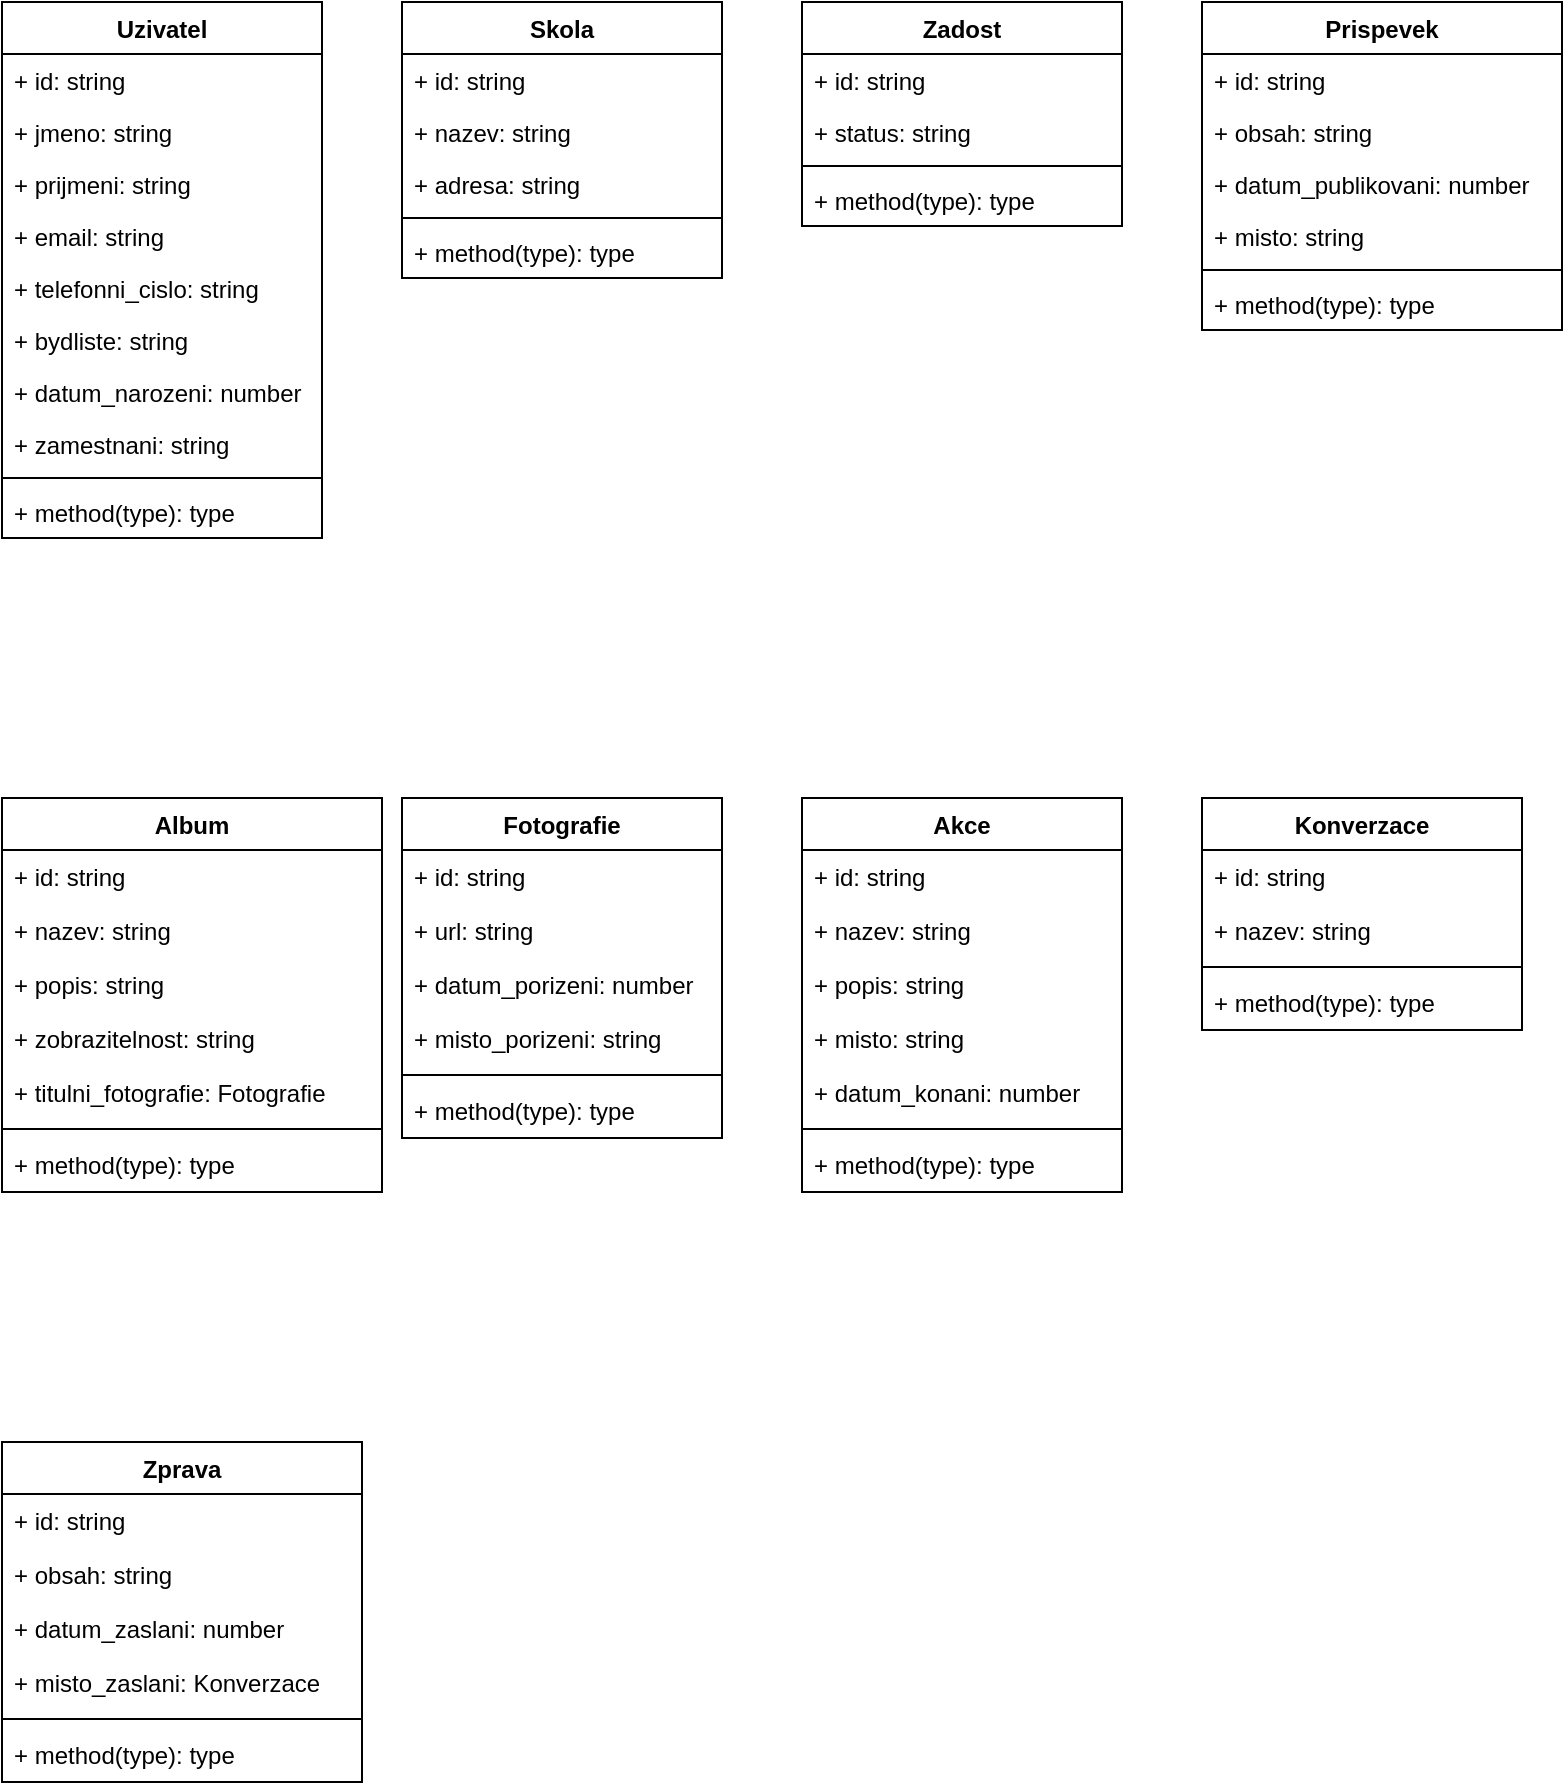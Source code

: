 <mxfile version="20.3.0" type="device"><diagram id="ahfpM7nU-8rFgFRCxepS" name="Stránka-1"><mxGraphModel dx="912" dy="585" grid="1" gridSize="10" guides="1" tooltips="1" connect="1" arrows="1" fold="1" page="1" pageScale="1" pageWidth="827" pageHeight="1169" math="0" shadow="0"><root><mxCell id="0"/><mxCell id="1" parent="0"/><mxCell id="51pEO4y-5-V5X2dyhXa4-27" value="Uzivatel" style="swimlane;fontStyle=1;align=center;verticalAlign=top;childLayout=stackLayout;horizontal=1;startSize=26;horizontalStack=0;resizeParent=1;resizeParentMax=0;resizeLast=0;collapsible=1;marginBottom=0;" vertex="1" parent="1"><mxGeometry x="40" y="120" width="160" height="268" as="geometry"/></mxCell><mxCell id="51pEO4y-5-V5X2dyhXa4-28" value="+ id: string" style="text;strokeColor=none;fillColor=none;align=left;verticalAlign=top;spacingLeft=4;spacingRight=4;overflow=hidden;rotatable=0;points=[[0,0.5],[1,0.5]];portConstraint=eastwest;" vertex="1" parent="51pEO4y-5-V5X2dyhXa4-27"><mxGeometry y="26" width="160" height="26" as="geometry"/></mxCell><mxCell id="51pEO4y-5-V5X2dyhXa4-70" value="+ jmeno: string" style="text;strokeColor=none;fillColor=none;align=left;verticalAlign=top;spacingLeft=4;spacingRight=4;overflow=hidden;rotatable=0;points=[[0,0.5],[1,0.5]];portConstraint=eastwest;" vertex="1" parent="51pEO4y-5-V5X2dyhXa4-27"><mxGeometry y="52" width="160" height="26" as="geometry"/></mxCell><mxCell id="51pEO4y-5-V5X2dyhXa4-63" value="+ prijmeni: string" style="text;strokeColor=none;fillColor=none;align=left;verticalAlign=top;spacingLeft=4;spacingRight=4;overflow=hidden;rotatable=0;points=[[0,0.5],[1,0.5]];portConstraint=eastwest;" vertex="1" parent="51pEO4y-5-V5X2dyhXa4-27"><mxGeometry y="78" width="160" height="26" as="geometry"/></mxCell><mxCell id="51pEO4y-5-V5X2dyhXa4-64" value="+ email: string" style="text;strokeColor=none;fillColor=none;align=left;verticalAlign=top;spacingLeft=4;spacingRight=4;overflow=hidden;rotatable=0;points=[[0,0.5],[1,0.5]];portConstraint=eastwest;" vertex="1" parent="51pEO4y-5-V5X2dyhXa4-27"><mxGeometry y="104" width="160" height="26" as="geometry"/></mxCell><mxCell id="51pEO4y-5-V5X2dyhXa4-65" value="+ telefonni_cislo: string" style="text;strokeColor=none;fillColor=none;align=left;verticalAlign=top;spacingLeft=4;spacingRight=4;overflow=hidden;rotatable=0;points=[[0,0.5],[1,0.5]];portConstraint=eastwest;" vertex="1" parent="51pEO4y-5-V5X2dyhXa4-27"><mxGeometry y="130" width="160" height="26" as="geometry"/></mxCell><mxCell id="51pEO4y-5-V5X2dyhXa4-66" value="+ bydliste: string" style="text;strokeColor=none;fillColor=none;align=left;verticalAlign=top;spacingLeft=4;spacingRight=4;overflow=hidden;rotatable=0;points=[[0,0.5],[1,0.5]];portConstraint=eastwest;" vertex="1" parent="51pEO4y-5-V5X2dyhXa4-27"><mxGeometry y="156" width="160" height="26" as="geometry"/></mxCell><mxCell id="51pEO4y-5-V5X2dyhXa4-67" value="+ datum_narozeni: number" style="text;strokeColor=none;fillColor=none;align=left;verticalAlign=top;spacingLeft=4;spacingRight=4;overflow=hidden;rotatable=0;points=[[0,0.5],[1,0.5]];portConstraint=eastwest;" vertex="1" parent="51pEO4y-5-V5X2dyhXa4-27"><mxGeometry y="182" width="160" height="26" as="geometry"/></mxCell><mxCell id="51pEO4y-5-V5X2dyhXa4-68" value="+ zamestnani: string" style="text;strokeColor=none;fillColor=none;align=left;verticalAlign=top;spacingLeft=4;spacingRight=4;overflow=hidden;rotatable=0;points=[[0,0.5],[1,0.5]];portConstraint=eastwest;" vertex="1" parent="51pEO4y-5-V5X2dyhXa4-27"><mxGeometry y="208" width="160" height="26" as="geometry"/></mxCell><mxCell id="51pEO4y-5-V5X2dyhXa4-29" value="" style="line;strokeWidth=1;fillColor=none;align=left;verticalAlign=middle;spacingTop=-1;spacingLeft=3;spacingRight=3;rotatable=0;labelPosition=right;points=[];portConstraint=eastwest;strokeColor=inherit;" vertex="1" parent="51pEO4y-5-V5X2dyhXa4-27"><mxGeometry y="234" width="160" height="8" as="geometry"/></mxCell><mxCell id="51pEO4y-5-V5X2dyhXa4-30" value="+ method(type): type" style="text;strokeColor=none;fillColor=none;align=left;verticalAlign=top;spacingLeft=4;spacingRight=4;overflow=hidden;rotatable=0;points=[[0,0.5],[1,0.5]];portConstraint=eastwest;" vertex="1" parent="51pEO4y-5-V5X2dyhXa4-27"><mxGeometry y="242" width="160" height="26" as="geometry"/></mxCell><mxCell id="51pEO4y-5-V5X2dyhXa4-31" value="Skola" style="swimlane;fontStyle=1;align=center;verticalAlign=top;childLayout=stackLayout;horizontal=1;startSize=26;horizontalStack=0;resizeParent=1;resizeParentMax=0;resizeLast=0;collapsible=1;marginBottom=0;" vertex="1" parent="1"><mxGeometry x="240" y="120" width="160" height="138" as="geometry"/></mxCell><mxCell id="51pEO4y-5-V5X2dyhXa4-71" value="+ id: string" style="text;strokeColor=none;fillColor=none;align=left;verticalAlign=top;spacingLeft=4;spacingRight=4;overflow=hidden;rotatable=0;points=[[0,0.5],[1,0.5]];portConstraint=eastwest;" vertex="1" parent="51pEO4y-5-V5X2dyhXa4-31"><mxGeometry y="26" width="160" height="26" as="geometry"/></mxCell><mxCell id="51pEO4y-5-V5X2dyhXa4-32" value="+ nazev: string" style="text;strokeColor=none;fillColor=none;align=left;verticalAlign=top;spacingLeft=4;spacingRight=4;overflow=hidden;rotatable=0;points=[[0,0.5],[1,0.5]];portConstraint=eastwest;" vertex="1" parent="51pEO4y-5-V5X2dyhXa4-31"><mxGeometry y="52" width="160" height="26" as="geometry"/></mxCell><mxCell id="51pEO4y-5-V5X2dyhXa4-69" value="+ adresa: string" style="text;strokeColor=none;fillColor=none;align=left;verticalAlign=top;spacingLeft=4;spacingRight=4;overflow=hidden;rotatable=0;points=[[0,0.5],[1,0.5]];portConstraint=eastwest;" vertex="1" parent="51pEO4y-5-V5X2dyhXa4-31"><mxGeometry y="78" width="160" height="26" as="geometry"/></mxCell><mxCell id="51pEO4y-5-V5X2dyhXa4-33" value="" style="line;strokeWidth=1;fillColor=none;align=left;verticalAlign=middle;spacingTop=-1;spacingLeft=3;spacingRight=3;rotatable=0;labelPosition=right;points=[];portConstraint=eastwest;strokeColor=inherit;" vertex="1" parent="51pEO4y-5-V5X2dyhXa4-31"><mxGeometry y="104" width="160" height="8" as="geometry"/></mxCell><mxCell id="51pEO4y-5-V5X2dyhXa4-34" value="+ method(type): type" style="text;strokeColor=none;fillColor=none;align=left;verticalAlign=top;spacingLeft=4;spacingRight=4;overflow=hidden;rotatable=0;points=[[0,0.5],[1,0.5]];portConstraint=eastwest;" vertex="1" parent="51pEO4y-5-V5X2dyhXa4-31"><mxGeometry y="112" width="160" height="26" as="geometry"/></mxCell><mxCell id="51pEO4y-5-V5X2dyhXa4-35" value="Zadost" style="swimlane;fontStyle=1;align=center;verticalAlign=top;childLayout=stackLayout;horizontal=1;startSize=26;horizontalStack=0;resizeParent=1;resizeParentMax=0;resizeLast=0;collapsible=1;marginBottom=0;" vertex="1" parent="1"><mxGeometry x="440" y="120" width="160" height="112" as="geometry"/></mxCell><mxCell id="51pEO4y-5-V5X2dyhXa4-36" value="+ id: string" style="text;strokeColor=none;fillColor=none;align=left;verticalAlign=top;spacingLeft=4;spacingRight=4;overflow=hidden;rotatable=0;points=[[0,0.5],[1,0.5]];portConstraint=eastwest;" vertex="1" parent="51pEO4y-5-V5X2dyhXa4-35"><mxGeometry y="26" width="160" height="26" as="geometry"/></mxCell><mxCell id="51pEO4y-5-V5X2dyhXa4-72" value="+ status: string" style="text;strokeColor=none;fillColor=none;align=left;verticalAlign=top;spacingLeft=4;spacingRight=4;overflow=hidden;rotatable=0;points=[[0,0.5],[1,0.5]];portConstraint=eastwest;" vertex="1" parent="51pEO4y-5-V5X2dyhXa4-35"><mxGeometry y="52" width="160" height="26" as="geometry"/></mxCell><mxCell id="51pEO4y-5-V5X2dyhXa4-37" value="" style="line;strokeWidth=1;fillColor=none;align=left;verticalAlign=middle;spacingTop=-1;spacingLeft=3;spacingRight=3;rotatable=0;labelPosition=right;points=[];portConstraint=eastwest;strokeColor=inherit;" vertex="1" parent="51pEO4y-5-V5X2dyhXa4-35"><mxGeometry y="78" width="160" height="8" as="geometry"/></mxCell><mxCell id="51pEO4y-5-V5X2dyhXa4-38" value="+ method(type): type" style="text;strokeColor=none;fillColor=none;align=left;verticalAlign=top;spacingLeft=4;spacingRight=4;overflow=hidden;rotatable=0;points=[[0,0.5],[1,0.5]];portConstraint=eastwest;" vertex="1" parent="51pEO4y-5-V5X2dyhXa4-35"><mxGeometry y="86" width="160" height="26" as="geometry"/></mxCell><mxCell id="51pEO4y-5-V5X2dyhXa4-39" value="Prispevek" style="swimlane;fontStyle=1;align=center;verticalAlign=top;childLayout=stackLayout;horizontal=1;startSize=26;horizontalStack=0;resizeParent=1;resizeParentMax=0;resizeLast=0;collapsible=1;marginBottom=0;" vertex="1" parent="1"><mxGeometry x="640" y="120" width="180" height="164" as="geometry"/></mxCell><mxCell id="51pEO4y-5-V5X2dyhXa4-40" value="+ id: string" style="text;strokeColor=none;fillColor=none;align=left;verticalAlign=top;spacingLeft=4;spacingRight=4;overflow=hidden;rotatable=0;points=[[0,0.5],[1,0.5]];portConstraint=eastwest;" vertex="1" parent="51pEO4y-5-V5X2dyhXa4-39"><mxGeometry y="26" width="180" height="26" as="geometry"/></mxCell><mxCell id="51pEO4y-5-V5X2dyhXa4-73" value="+ obsah: string" style="text;strokeColor=none;fillColor=none;align=left;verticalAlign=top;spacingLeft=4;spacingRight=4;overflow=hidden;rotatable=0;points=[[0,0.5],[1,0.5]];portConstraint=eastwest;" vertex="1" parent="51pEO4y-5-V5X2dyhXa4-39"><mxGeometry y="52" width="180" height="26" as="geometry"/></mxCell><mxCell id="51pEO4y-5-V5X2dyhXa4-74" value="+ datum_publikovani: number" style="text;strokeColor=none;fillColor=none;align=left;verticalAlign=top;spacingLeft=4;spacingRight=4;overflow=hidden;rotatable=0;points=[[0,0.5],[1,0.5]];portConstraint=eastwest;" vertex="1" parent="51pEO4y-5-V5X2dyhXa4-39"><mxGeometry y="78" width="180" height="26" as="geometry"/></mxCell><mxCell id="51pEO4y-5-V5X2dyhXa4-75" value="+ misto: string" style="text;strokeColor=none;fillColor=none;align=left;verticalAlign=top;spacingLeft=4;spacingRight=4;overflow=hidden;rotatable=0;points=[[0,0.5],[1,0.5]];portConstraint=eastwest;" vertex="1" parent="51pEO4y-5-V5X2dyhXa4-39"><mxGeometry y="104" width="180" height="26" as="geometry"/></mxCell><mxCell id="51pEO4y-5-V5X2dyhXa4-41" value="" style="line;strokeWidth=1;fillColor=none;align=left;verticalAlign=middle;spacingTop=-1;spacingLeft=3;spacingRight=3;rotatable=0;labelPosition=right;points=[];portConstraint=eastwest;strokeColor=inherit;" vertex="1" parent="51pEO4y-5-V5X2dyhXa4-39"><mxGeometry y="130" width="180" height="8" as="geometry"/></mxCell><mxCell id="51pEO4y-5-V5X2dyhXa4-42" value="+ method(type): type" style="text;strokeColor=none;fillColor=none;align=left;verticalAlign=top;spacingLeft=4;spacingRight=4;overflow=hidden;rotatable=0;points=[[0,0.5],[1,0.5]];portConstraint=eastwest;" vertex="1" parent="51pEO4y-5-V5X2dyhXa4-39"><mxGeometry y="138" width="180" height="26" as="geometry"/></mxCell><mxCell id="51pEO4y-5-V5X2dyhXa4-43" value="Album" style="swimlane;fontStyle=1;align=center;verticalAlign=top;childLayout=stackLayout;horizontal=1;startSize=26;horizontalStack=0;resizeParent=1;resizeParentMax=0;resizeLast=0;collapsible=1;marginBottom=0;" vertex="1" parent="1"><mxGeometry x="40" y="518" width="190" height="197" as="geometry"/></mxCell><mxCell id="51pEO4y-5-V5X2dyhXa4-44" value="+ id: string" style="text;strokeColor=none;fillColor=none;align=left;verticalAlign=top;spacingLeft=4;spacingRight=4;overflow=hidden;rotatable=0;points=[[0,0.5],[1,0.5]];portConstraint=eastwest;" vertex="1" parent="51pEO4y-5-V5X2dyhXa4-43"><mxGeometry y="26" width="190" height="27" as="geometry"/></mxCell><mxCell id="51pEO4y-5-V5X2dyhXa4-76" value="+ nazev: string" style="text;strokeColor=none;fillColor=none;align=left;verticalAlign=top;spacingLeft=4;spacingRight=4;overflow=hidden;rotatable=0;points=[[0,0.5],[1,0.5]];portConstraint=eastwest;" vertex="1" parent="51pEO4y-5-V5X2dyhXa4-43"><mxGeometry y="53" width="190" height="27" as="geometry"/></mxCell><mxCell id="51pEO4y-5-V5X2dyhXa4-77" value="+ popis: string" style="text;strokeColor=none;fillColor=none;align=left;verticalAlign=top;spacingLeft=4;spacingRight=4;overflow=hidden;rotatable=0;points=[[0,0.5],[1,0.5]];portConstraint=eastwest;" vertex="1" parent="51pEO4y-5-V5X2dyhXa4-43"><mxGeometry y="80" width="190" height="27" as="geometry"/></mxCell><mxCell id="51pEO4y-5-V5X2dyhXa4-79" value="+ zobrazitelnost: string" style="text;strokeColor=none;fillColor=none;align=left;verticalAlign=top;spacingLeft=4;spacingRight=4;overflow=hidden;rotatable=0;points=[[0,0.5],[1,0.5]];portConstraint=eastwest;" vertex="1" parent="51pEO4y-5-V5X2dyhXa4-43"><mxGeometry y="107" width="190" height="27" as="geometry"/></mxCell><mxCell id="51pEO4y-5-V5X2dyhXa4-80" value="+ titulni_fotografie: Fotografie" style="text;strokeColor=none;fillColor=none;align=left;verticalAlign=top;spacingLeft=4;spacingRight=4;overflow=hidden;rotatable=0;points=[[0,0.5],[1,0.5]];portConstraint=eastwest;" vertex="1" parent="51pEO4y-5-V5X2dyhXa4-43"><mxGeometry y="134" width="190" height="27" as="geometry"/></mxCell><mxCell id="51pEO4y-5-V5X2dyhXa4-45" value="" style="line;strokeWidth=1;fillColor=none;align=left;verticalAlign=middle;spacingTop=-1;spacingLeft=3;spacingRight=3;rotatable=0;labelPosition=right;points=[];portConstraint=eastwest;strokeColor=inherit;" vertex="1" parent="51pEO4y-5-V5X2dyhXa4-43"><mxGeometry y="161" width="190" height="9" as="geometry"/></mxCell><mxCell id="51pEO4y-5-V5X2dyhXa4-46" value="+ method(type): type" style="text;strokeColor=none;fillColor=none;align=left;verticalAlign=top;spacingLeft=4;spacingRight=4;overflow=hidden;rotatable=0;points=[[0,0.5],[1,0.5]];portConstraint=eastwest;" vertex="1" parent="51pEO4y-5-V5X2dyhXa4-43"><mxGeometry y="170" width="190" height="27" as="geometry"/></mxCell><mxCell id="51pEO4y-5-V5X2dyhXa4-47" value="Fotografie" style="swimlane;fontStyle=1;align=center;verticalAlign=top;childLayout=stackLayout;horizontal=1;startSize=26;horizontalStack=0;resizeParent=1;resizeParentMax=0;resizeLast=0;collapsible=1;marginBottom=0;" vertex="1" parent="1"><mxGeometry x="240" y="518" width="160" height="170" as="geometry"/></mxCell><mxCell id="51pEO4y-5-V5X2dyhXa4-48" value="+ id: string" style="text;strokeColor=none;fillColor=none;align=left;verticalAlign=top;spacingLeft=4;spacingRight=4;overflow=hidden;rotatable=0;points=[[0,0.5],[1,0.5]];portConstraint=eastwest;" vertex="1" parent="51pEO4y-5-V5X2dyhXa4-47"><mxGeometry y="26" width="160" height="27" as="geometry"/></mxCell><mxCell id="51pEO4y-5-V5X2dyhXa4-81" value="+ url: string" style="text;strokeColor=none;fillColor=none;align=left;verticalAlign=top;spacingLeft=4;spacingRight=4;overflow=hidden;rotatable=0;points=[[0,0.5],[1,0.5]];portConstraint=eastwest;" vertex="1" parent="51pEO4y-5-V5X2dyhXa4-47"><mxGeometry y="53" width="160" height="27" as="geometry"/></mxCell><mxCell id="51pEO4y-5-V5X2dyhXa4-82" value="+ datum_porizeni: number" style="text;strokeColor=none;fillColor=none;align=left;verticalAlign=top;spacingLeft=4;spacingRight=4;overflow=hidden;rotatable=0;points=[[0,0.5],[1,0.5]];portConstraint=eastwest;" vertex="1" parent="51pEO4y-5-V5X2dyhXa4-47"><mxGeometry y="80" width="160" height="27" as="geometry"/></mxCell><mxCell id="51pEO4y-5-V5X2dyhXa4-83" value="+ misto_porizeni: string" style="text;strokeColor=none;fillColor=none;align=left;verticalAlign=top;spacingLeft=4;spacingRight=4;overflow=hidden;rotatable=0;points=[[0,0.5],[1,0.5]];portConstraint=eastwest;" vertex="1" parent="51pEO4y-5-V5X2dyhXa4-47"><mxGeometry y="107" width="160" height="27" as="geometry"/></mxCell><mxCell id="51pEO4y-5-V5X2dyhXa4-49" value="" style="line;strokeWidth=1;fillColor=none;align=left;verticalAlign=middle;spacingTop=-1;spacingLeft=3;spacingRight=3;rotatable=0;labelPosition=right;points=[];portConstraint=eastwest;strokeColor=inherit;" vertex="1" parent="51pEO4y-5-V5X2dyhXa4-47"><mxGeometry y="134" width="160" height="9" as="geometry"/></mxCell><mxCell id="51pEO4y-5-V5X2dyhXa4-50" value="+ method(type): type" style="text;strokeColor=none;fillColor=none;align=left;verticalAlign=top;spacingLeft=4;spacingRight=4;overflow=hidden;rotatable=0;points=[[0,0.5],[1,0.5]];portConstraint=eastwest;" vertex="1" parent="51pEO4y-5-V5X2dyhXa4-47"><mxGeometry y="143" width="160" height="27" as="geometry"/></mxCell><mxCell id="51pEO4y-5-V5X2dyhXa4-51" value="Akce" style="swimlane;fontStyle=1;align=center;verticalAlign=top;childLayout=stackLayout;horizontal=1;startSize=26;horizontalStack=0;resizeParent=1;resizeParentMax=0;resizeLast=0;collapsible=1;marginBottom=0;" vertex="1" parent="1"><mxGeometry x="440" y="518" width="160" height="197" as="geometry"/></mxCell><mxCell id="51pEO4y-5-V5X2dyhXa4-52" value="+ id: string" style="text;strokeColor=none;fillColor=none;align=left;verticalAlign=top;spacingLeft=4;spacingRight=4;overflow=hidden;rotatable=0;points=[[0,0.5],[1,0.5]];portConstraint=eastwest;" vertex="1" parent="51pEO4y-5-V5X2dyhXa4-51"><mxGeometry y="26" width="160" height="27" as="geometry"/></mxCell><mxCell id="51pEO4y-5-V5X2dyhXa4-84" value="+ nazev: string" style="text;strokeColor=none;fillColor=none;align=left;verticalAlign=top;spacingLeft=4;spacingRight=4;overflow=hidden;rotatable=0;points=[[0,0.5],[1,0.5]];portConstraint=eastwest;" vertex="1" parent="51pEO4y-5-V5X2dyhXa4-51"><mxGeometry y="53" width="160" height="27" as="geometry"/></mxCell><mxCell id="51pEO4y-5-V5X2dyhXa4-85" value="+ popis: string" style="text;strokeColor=none;fillColor=none;align=left;verticalAlign=top;spacingLeft=4;spacingRight=4;overflow=hidden;rotatable=0;points=[[0,0.5],[1,0.5]];portConstraint=eastwest;" vertex="1" parent="51pEO4y-5-V5X2dyhXa4-51"><mxGeometry y="80" width="160" height="27" as="geometry"/></mxCell><mxCell id="51pEO4y-5-V5X2dyhXa4-86" value="+ misto: string" style="text;strokeColor=none;fillColor=none;align=left;verticalAlign=top;spacingLeft=4;spacingRight=4;overflow=hidden;rotatable=0;points=[[0,0.5],[1,0.5]];portConstraint=eastwest;" vertex="1" parent="51pEO4y-5-V5X2dyhXa4-51"><mxGeometry y="107" width="160" height="27" as="geometry"/></mxCell><mxCell id="51pEO4y-5-V5X2dyhXa4-87" value="+ datum_konani: number" style="text;strokeColor=none;fillColor=none;align=left;verticalAlign=top;spacingLeft=4;spacingRight=4;overflow=hidden;rotatable=0;points=[[0,0.5],[1,0.5]];portConstraint=eastwest;" vertex="1" parent="51pEO4y-5-V5X2dyhXa4-51"><mxGeometry y="134" width="160" height="27" as="geometry"/></mxCell><mxCell id="51pEO4y-5-V5X2dyhXa4-53" value="" style="line;strokeWidth=1;fillColor=none;align=left;verticalAlign=middle;spacingTop=-1;spacingLeft=3;spacingRight=3;rotatable=0;labelPosition=right;points=[];portConstraint=eastwest;strokeColor=inherit;" vertex="1" parent="51pEO4y-5-V5X2dyhXa4-51"><mxGeometry y="161" width="160" height="9" as="geometry"/></mxCell><mxCell id="51pEO4y-5-V5X2dyhXa4-54" value="+ method(type): type" style="text;strokeColor=none;fillColor=none;align=left;verticalAlign=top;spacingLeft=4;spacingRight=4;overflow=hidden;rotatable=0;points=[[0,0.5],[1,0.5]];portConstraint=eastwest;" vertex="1" parent="51pEO4y-5-V5X2dyhXa4-51"><mxGeometry y="170" width="160" height="27" as="geometry"/></mxCell><mxCell id="51pEO4y-5-V5X2dyhXa4-55" value="Konverzace" style="swimlane;fontStyle=1;align=center;verticalAlign=top;childLayout=stackLayout;horizontal=1;startSize=26;horizontalStack=0;resizeParent=1;resizeParentMax=0;resizeLast=0;collapsible=1;marginBottom=0;" vertex="1" parent="1"><mxGeometry x="640" y="518" width="160" height="116" as="geometry"/></mxCell><mxCell id="51pEO4y-5-V5X2dyhXa4-56" value="+ id: string" style="text;strokeColor=none;fillColor=none;align=left;verticalAlign=top;spacingLeft=4;spacingRight=4;overflow=hidden;rotatable=0;points=[[0,0.5],[1,0.5]];portConstraint=eastwest;" vertex="1" parent="51pEO4y-5-V5X2dyhXa4-55"><mxGeometry y="26" width="160" height="27" as="geometry"/></mxCell><mxCell id="51pEO4y-5-V5X2dyhXa4-88" value="+ nazev: string" style="text;strokeColor=none;fillColor=none;align=left;verticalAlign=top;spacingLeft=4;spacingRight=4;overflow=hidden;rotatable=0;points=[[0,0.5],[1,0.5]];portConstraint=eastwest;" vertex="1" parent="51pEO4y-5-V5X2dyhXa4-55"><mxGeometry y="53" width="160" height="27" as="geometry"/></mxCell><mxCell id="51pEO4y-5-V5X2dyhXa4-57" value="" style="line;strokeWidth=1;fillColor=none;align=left;verticalAlign=middle;spacingTop=-1;spacingLeft=3;spacingRight=3;rotatable=0;labelPosition=right;points=[];portConstraint=eastwest;strokeColor=inherit;" vertex="1" parent="51pEO4y-5-V5X2dyhXa4-55"><mxGeometry y="80" width="160" height="9" as="geometry"/></mxCell><mxCell id="51pEO4y-5-V5X2dyhXa4-58" value="+ method(type): type" style="text;strokeColor=none;fillColor=none;align=left;verticalAlign=top;spacingLeft=4;spacingRight=4;overflow=hidden;rotatable=0;points=[[0,0.5],[1,0.5]];portConstraint=eastwest;" vertex="1" parent="51pEO4y-5-V5X2dyhXa4-55"><mxGeometry y="89" width="160" height="27" as="geometry"/></mxCell><mxCell id="51pEO4y-5-V5X2dyhXa4-59" value="Zprava" style="swimlane;fontStyle=1;align=center;verticalAlign=top;childLayout=stackLayout;horizontal=1;startSize=26;horizontalStack=0;resizeParent=1;resizeParentMax=0;resizeLast=0;collapsible=1;marginBottom=0;" vertex="1" parent="1"><mxGeometry x="40" y="840" width="180" height="170" as="geometry"/></mxCell><mxCell id="51pEO4y-5-V5X2dyhXa4-60" value="+ id: string" style="text;strokeColor=none;fillColor=none;align=left;verticalAlign=top;spacingLeft=4;spacingRight=4;overflow=hidden;rotatable=0;points=[[0,0.5],[1,0.5]];portConstraint=eastwest;" vertex="1" parent="51pEO4y-5-V5X2dyhXa4-59"><mxGeometry y="26" width="180" height="27" as="geometry"/></mxCell><mxCell id="51pEO4y-5-V5X2dyhXa4-89" value="+ obsah: string" style="text;strokeColor=none;fillColor=none;align=left;verticalAlign=top;spacingLeft=4;spacingRight=4;overflow=hidden;rotatable=0;points=[[0,0.5],[1,0.5]];portConstraint=eastwest;" vertex="1" parent="51pEO4y-5-V5X2dyhXa4-59"><mxGeometry y="53" width="180" height="27" as="geometry"/></mxCell><mxCell id="51pEO4y-5-V5X2dyhXa4-90" value="+ datum_zaslani: number" style="text;strokeColor=none;fillColor=none;align=left;verticalAlign=top;spacingLeft=4;spacingRight=4;overflow=hidden;rotatable=0;points=[[0,0.5],[1,0.5]];portConstraint=eastwest;" vertex="1" parent="51pEO4y-5-V5X2dyhXa4-59"><mxGeometry y="80" width="180" height="27" as="geometry"/></mxCell><mxCell id="51pEO4y-5-V5X2dyhXa4-91" value="+ misto_zaslani: Konverzace" style="text;strokeColor=none;fillColor=none;align=left;verticalAlign=top;spacingLeft=4;spacingRight=4;overflow=hidden;rotatable=0;points=[[0,0.5],[1,0.5]];portConstraint=eastwest;" vertex="1" parent="51pEO4y-5-V5X2dyhXa4-59"><mxGeometry y="107" width="180" height="27" as="geometry"/></mxCell><mxCell id="51pEO4y-5-V5X2dyhXa4-61" value="" style="line;strokeWidth=1;fillColor=none;align=left;verticalAlign=middle;spacingTop=-1;spacingLeft=3;spacingRight=3;rotatable=0;labelPosition=right;points=[];portConstraint=eastwest;strokeColor=inherit;" vertex="1" parent="51pEO4y-5-V5X2dyhXa4-59"><mxGeometry y="134" width="180" height="9" as="geometry"/></mxCell><mxCell id="51pEO4y-5-V5X2dyhXa4-62" value="+ method(type): type" style="text;strokeColor=none;fillColor=none;align=left;verticalAlign=top;spacingLeft=4;spacingRight=4;overflow=hidden;rotatable=0;points=[[0,0.5],[1,0.5]];portConstraint=eastwest;" vertex="1" parent="51pEO4y-5-V5X2dyhXa4-59"><mxGeometry y="143" width="180" height="27" as="geometry"/></mxCell></root></mxGraphModel></diagram></mxfile>